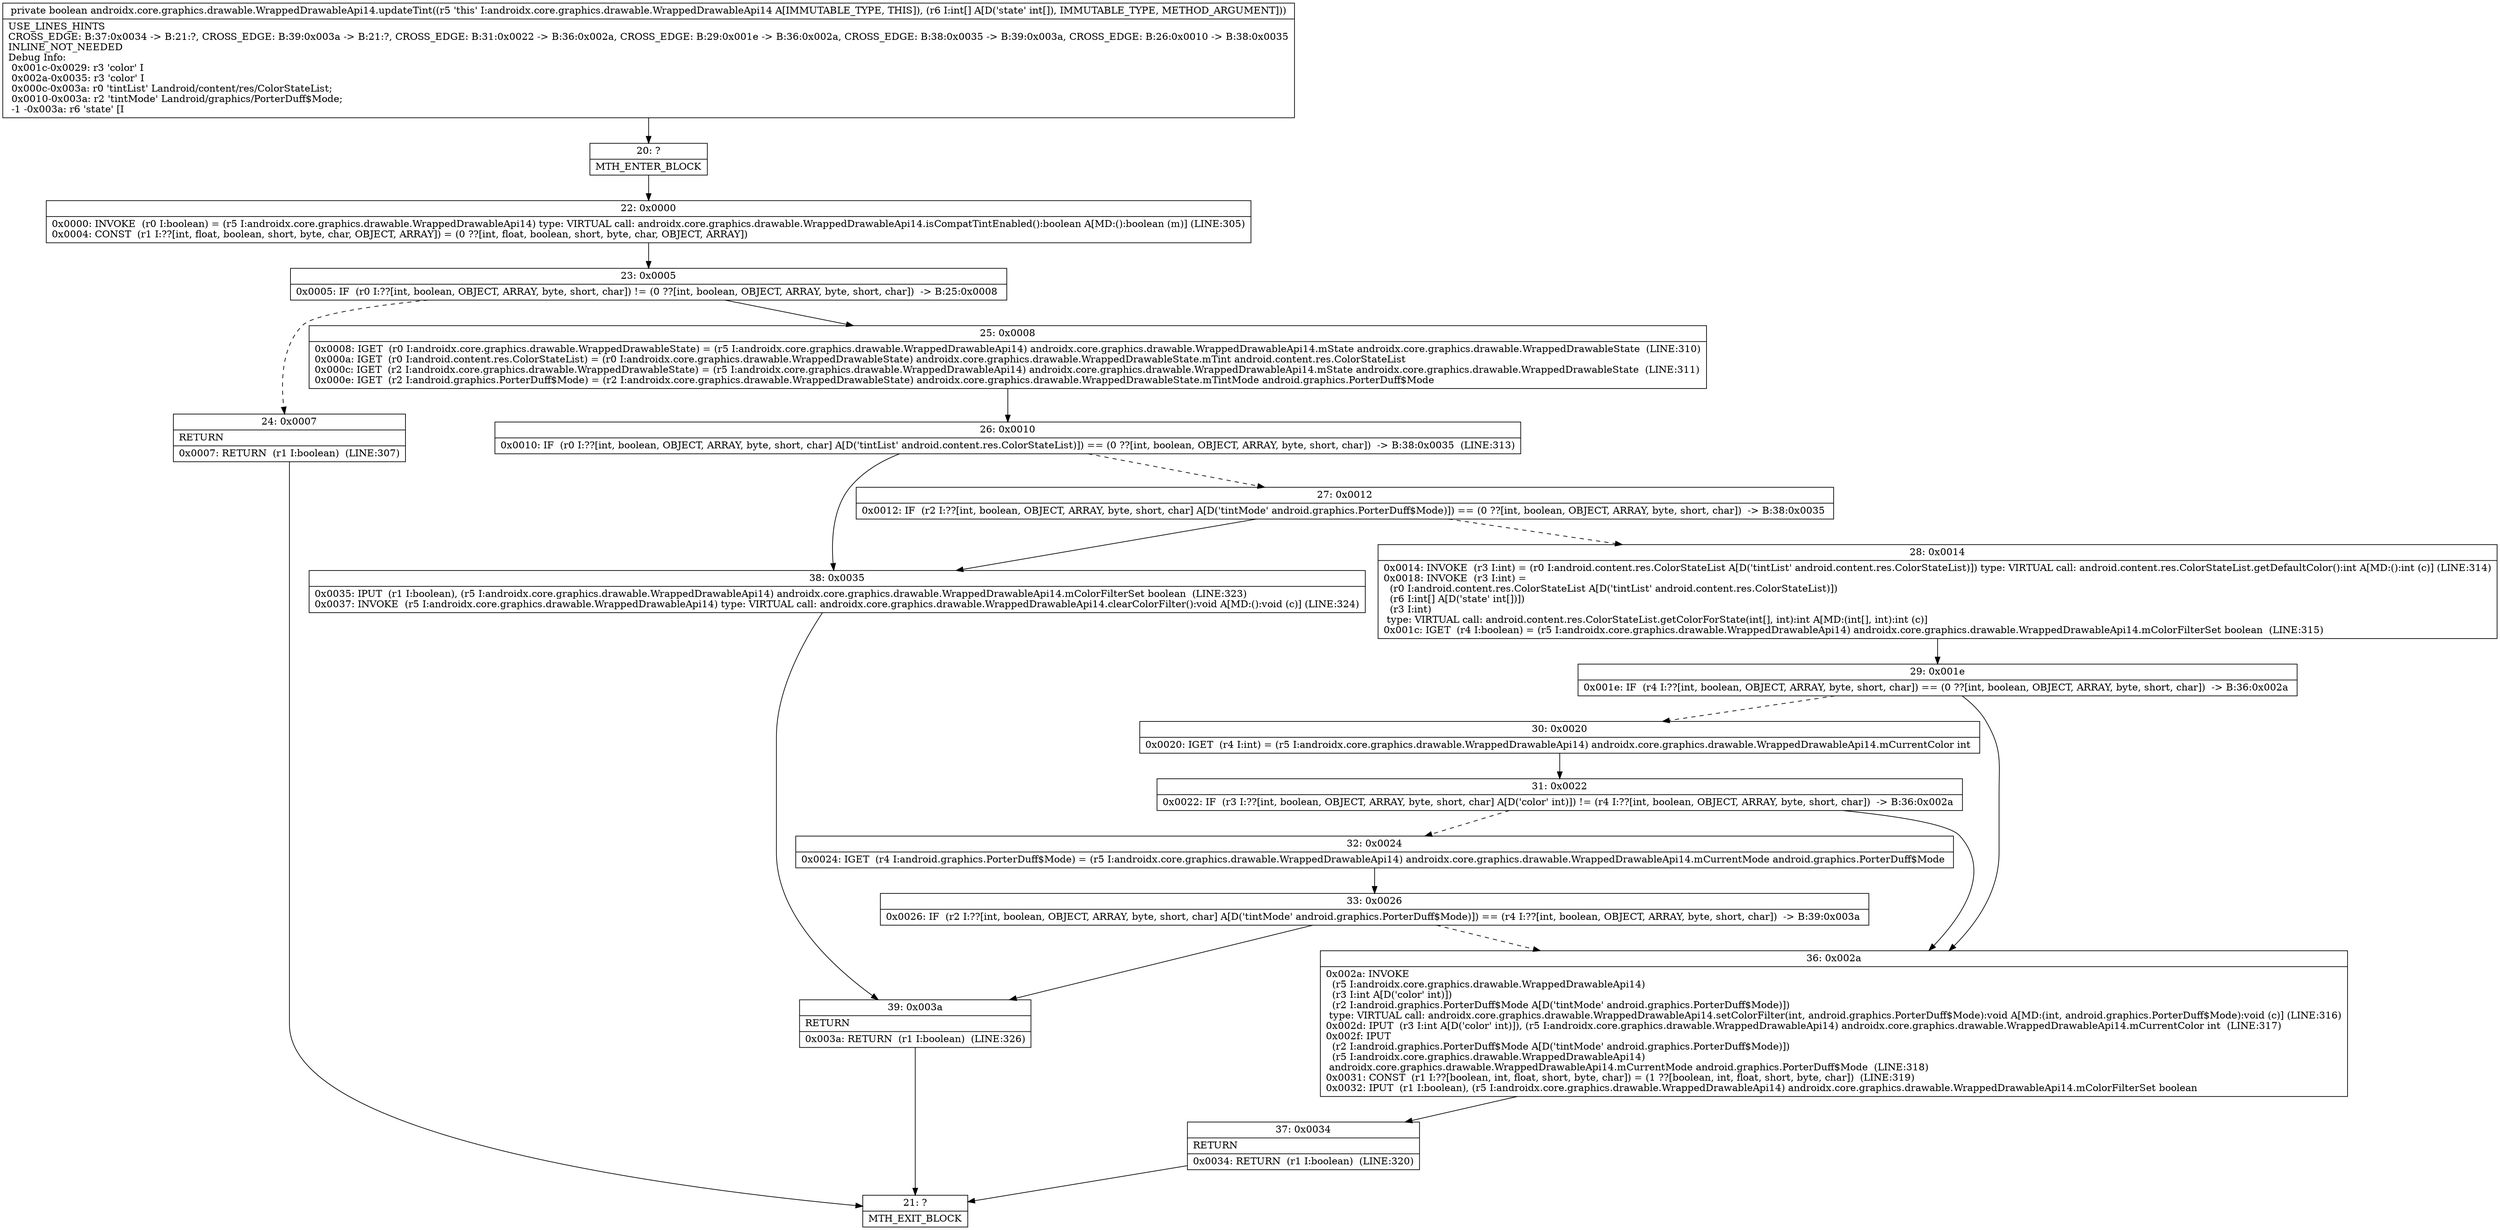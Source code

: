 digraph "CFG forandroidx.core.graphics.drawable.WrappedDrawableApi14.updateTint([I)Z" {
Node_20 [shape=record,label="{20\:\ ?|MTH_ENTER_BLOCK\l}"];
Node_22 [shape=record,label="{22\:\ 0x0000|0x0000: INVOKE  (r0 I:boolean) = (r5 I:androidx.core.graphics.drawable.WrappedDrawableApi14) type: VIRTUAL call: androidx.core.graphics.drawable.WrappedDrawableApi14.isCompatTintEnabled():boolean A[MD:():boolean (m)] (LINE:305)\l0x0004: CONST  (r1 I:??[int, float, boolean, short, byte, char, OBJECT, ARRAY]) = (0 ??[int, float, boolean, short, byte, char, OBJECT, ARRAY]) \l}"];
Node_23 [shape=record,label="{23\:\ 0x0005|0x0005: IF  (r0 I:??[int, boolean, OBJECT, ARRAY, byte, short, char]) != (0 ??[int, boolean, OBJECT, ARRAY, byte, short, char])  \-\> B:25:0x0008 \l}"];
Node_24 [shape=record,label="{24\:\ 0x0007|RETURN\l|0x0007: RETURN  (r1 I:boolean)  (LINE:307)\l}"];
Node_21 [shape=record,label="{21\:\ ?|MTH_EXIT_BLOCK\l}"];
Node_25 [shape=record,label="{25\:\ 0x0008|0x0008: IGET  (r0 I:androidx.core.graphics.drawable.WrappedDrawableState) = (r5 I:androidx.core.graphics.drawable.WrappedDrawableApi14) androidx.core.graphics.drawable.WrappedDrawableApi14.mState androidx.core.graphics.drawable.WrappedDrawableState  (LINE:310)\l0x000a: IGET  (r0 I:android.content.res.ColorStateList) = (r0 I:androidx.core.graphics.drawable.WrappedDrawableState) androidx.core.graphics.drawable.WrappedDrawableState.mTint android.content.res.ColorStateList \l0x000c: IGET  (r2 I:androidx.core.graphics.drawable.WrappedDrawableState) = (r5 I:androidx.core.graphics.drawable.WrappedDrawableApi14) androidx.core.graphics.drawable.WrappedDrawableApi14.mState androidx.core.graphics.drawable.WrappedDrawableState  (LINE:311)\l0x000e: IGET  (r2 I:android.graphics.PorterDuff$Mode) = (r2 I:androidx.core.graphics.drawable.WrappedDrawableState) androidx.core.graphics.drawable.WrappedDrawableState.mTintMode android.graphics.PorterDuff$Mode \l}"];
Node_26 [shape=record,label="{26\:\ 0x0010|0x0010: IF  (r0 I:??[int, boolean, OBJECT, ARRAY, byte, short, char] A[D('tintList' android.content.res.ColorStateList)]) == (0 ??[int, boolean, OBJECT, ARRAY, byte, short, char])  \-\> B:38:0x0035  (LINE:313)\l}"];
Node_27 [shape=record,label="{27\:\ 0x0012|0x0012: IF  (r2 I:??[int, boolean, OBJECT, ARRAY, byte, short, char] A[D('tintMode' android.graphics.PorterDuff$Mode)]) == (0 ??[int, boolean, OBJECT, ARRAY, byte, short, char])  \-\> B:38:0x0035 \l}"];
Node_28 [shape=record,label="{28\:\ 0x0014|0x0014: INVOKE  (r3 I:int) = (r0 I:android.content.res.ColorStateList A[D('tintList' android.content.res.ColorStateList)]) type: VIRTUAL call: android.content.res.ColorStateList.getDefaultColor():int A[MD:():int (c)] (LINE:314)\l0x0018: INVOKE  (r3 I:int) = \l  (r0 I:android.content.res.ColorStateList A[D('tintList' android.content.res.ColorStateList)])\l  (r6 I:int[] A[D('state' int[])])\l  (r3 I:int)\l type: VIRTUAL call: android.content.res.ColorStateList.getColorForState(int[], int):int A[MD:(int[], int):int (c)]\l0x001c: IGET  (r4 I:boolean) = (r5 I:androidx.core.graphics.drawable.WrappedDrawableApi14) androidx.core.graphics.drawable.WrappedDrawableApi14.mColorFilterSet boolean  (LINE:315)\l}"];
Node_29 [shape=record,label="{29\:\ 0x001e|0x001e: IF  (r4 I:??[int, boolean, OBJECT, ARRAY, byte, short, char]) == (0 ??[int, boolean, OBJECT, ARRAY, byte, short, char])  \-\> B:36:0x002a \l}"];
Node_30 [shape=record,label="{30\:\ 0x0020|0x0020: IGET  (r4 I:int) = (r5 I:androidx.core.graphics.drawable.WrappedDrawableApi14) androidx.core.graphics.drawable.WrappedDrawableApi14.mCurrentColor int \l}"];
Node_31 [shape=record,label="{31\:\ 0x0022|0x0022: IF  (r3 I:??[int, boolean, OBJECT, ARRAY, byte, short, char] A[D('color' int)]) != (r4 I:??[int, boolean, OBJECT, ARRAY, byte, short, char])  \-\> B:36:0x002a \l}"];
Node_32 [shape=record,label="{32\:\ 0x0024|0x0024: IGET  (r4 I:android.graphics.PorterDuff$Mode) = (r5 I:androidx.core.graphics.drawable.WrappedDrawableApi14) androidx.core.graphics.drawable.WrappedDrawableApi14.mCurrentMode android.graphics.PorterDuff$Mode \l}"];
Node_33 [shape=record,label="{33\:\ 0x0026|0x0026: IF  (r2 I:??[int, boolean, OBJECT, ARRAY, byte, short, char] A[D('tintMode' android.graphics.PorterDuff$Mode)]) == (r4 I:??[int, boolean, OBJECT, ARRAY, byte, short, char])  \-\> B:39:0x003a \l}"];
Node_39 [shape=record,label="{39\:\ 0x003a|RETURN\l|0x003a: RETURN  (r1 I:boolean)  (LINE:326)\l}"];
Node_36 [shape=record,label="{36\:\ 0x002a|0x002a: INVOKE  \l  (r5 I:androidx.core.graphics.drawable.WrappedDrawableApi14)\l  (r3 I:int A[D('color' int)])\l  (r2 I:android.graphics.PorterDuff$Mode A[D('tintMode' android.graphics.PorterDuff$Mode)])\l type: VIRTUAL call: androidx.core.graphics.drawable.WrappedDrawableApi14.setColorFilter(int, android.graphics.PorterDuff$Mode):void A[MD:(int, android.graphics.PorterDuff$Mode):void (c)] (LINE:316)\l0x002d: IPUT  (r3 I:int A[D('color' int)]), (r5 I:androidx.core.graphics.drawable.WrappedDrawableApi14) androidx.core.graphics.drawable.WrappedDrawableApi14.mCurrentColor int  (LINE:317)\l0x002f: IPUT  \l  (r2 I:android.graphics.PorterDuff$Mode A[D('tintMode' android.graphics.PorterDuff$Mode)])\l  (r5 I:androidx.core.graphics.drawable.WrappedDrawableApi14)\l androidx.core.graphics.drawable.WrappedDrawableApi14.mCurrentMode android.graphics.PorterDuff$Mode  (LINE:318)\l0x0031: CONST  (r1 I:??[boolean, int, float, short, byte, char]) = (1 ??[boolean, int, float, short, byte, char])  (LINE:319)\l0x0032: IPUT  (r1 I:boolean), (r5 I:androidx.core.graphics.drawable.WrappedDrawableApi14) androidx.core.graphics.drawable.WrappedDrawableApi14.mColorFilterSet boolean \l}"];
Node_37 [shape=record,label="{37\:\ 0x0034|RETURN\l|0x0034: RETURN  (r1 I:boolean)  (LINE:320)\l}"];
Node_38 [shape=record,label="{38\:\ 0x0035|0x0035: IPUT  (r1 I:boolean), (r5 I:androidx.core.graphics.drawable.WrappedDrawableApi14) androidx.core.graphics.drawable.WrappedDrawableApi14.mColorFilterSet boolean  (LINE:323)\l0x0037: INVOKE  (r5 I:androidx.core.graphics.drawable.WrappedDrawableApi14) type: VIRTUAL call: androidx.core.graphics.drawable.WrappedDrawableApi14.clearColorFilter():void A[MD:():void (c)] (LINE:324)\l}"];
MethodNode[shape=record,label="{private boolean androidx.core.graphics.drawable.WrappedDrawableApi14.updateTint((r5 'this' I:androidx.core.graphics.drawable.WrappedDrawableApi14 A[IMMUTABLE_TYPE, THIS]), (r6 I:int[] A[D('state' int[]), IMMUTABLE_TYPE, METHOD_ARGUMENT]))  | USE_LINES_HINTS\lCROSS_EDGE: B:37:0x0034 \-\> B:21:?, CROSS_EDGE: B:39:0x003a \-\> B:21:?, CROSS_EDGE: B:31:0x0022 \-\> B:36:0x002a, CROSS_EDGE: B:29:0x001e \-\> B:36:0x002a, CROSS_EDGE: B:38:0x0035 \-\> B:39:0x003a, CROSS_EDGE: B:26:0x0010 \-\> B:38:0x0035\lINLINE_NOT_NEEDED\lDebug Info:\l  0x001c\-0x0029: r3 'color' I\l  0x002a\-0x0035: r3 'color' I\l  0x000c\-0x003a: r0 'tintList' Landroid\/content\/res\/ColorStateList;\l  0x0010\-0x003a: r2 'tintMode' Landroid\/graphics\/PorterDuff$Mode;\l  \-1 \-0x003a: r6 'state' [I\l}"];
MethodNode -> Node_20;Node_20 -> Node_22;
Node_22 -> Node_23;
Node_23 -> Node_24[style=dashed];
Node_23 -> Node_25;
Node_24 -> Node_21;
Node_25 -> Node_26;
Node_26 -> Node_27[style=dashed];
Node_26 -> Node_38;
Node_27 -> Node_28[style=dashed];
Node_27 -> Node_38;
Node_28 -> Node_29;
Node_29 -> Node_30[style=dashed];
Node_29 -> Node_36;
Node_30 -> Node_31;
Node_31 -> Node_32[style=dashed];
Node_31 -> Node_36;
Node_32 -> Node_33;
Node_33 -> Node_36[style=dashed];
Node_33 -> Node_39;
Node_39 -> Node_21;
Node_36 -> Node_37;
Node_37 -> Node_21;
Node_38 -> Node_39;
}

